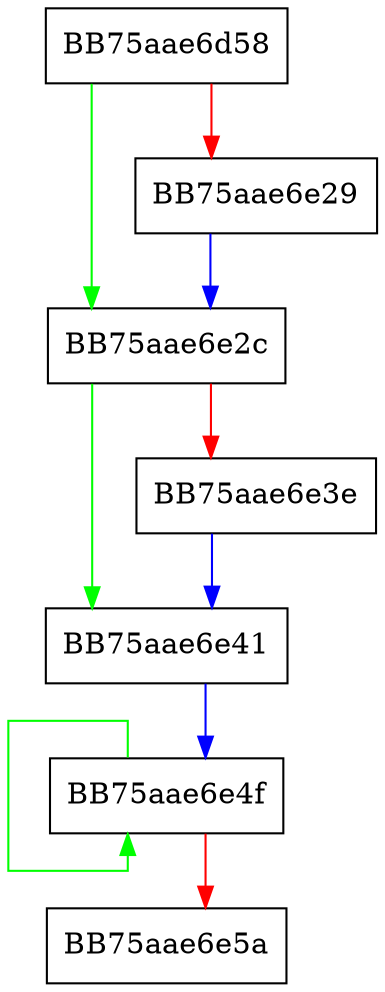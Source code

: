 digraph LogSkipEntry {
  node [shape="box"];
  graph [splines=ortho];
  BB75aae6d58 -> BB75aae6e2c [color="green"];
  BB75aae6d58 -> BB75aae6e29 [color="red"];
  BB75aae6e29 -> BB75aae6e2c [color="blue"];
  BB75aae6e2c -> BB75aae6e41 [color="green"];
  BB75aae6e2c -> BB75aae6e3e [color="red"];
  BB75aae6e3e -> BB75aae6e41 [color="blue"];
  BB75aae6e41 -> BB75aae6e4f [color="blue"];
  BB75aae6e4f -> BB75aae6e4f [color="green"];
  BB75aae6e4f -> BB75aae6e5a [color="red"];
}
